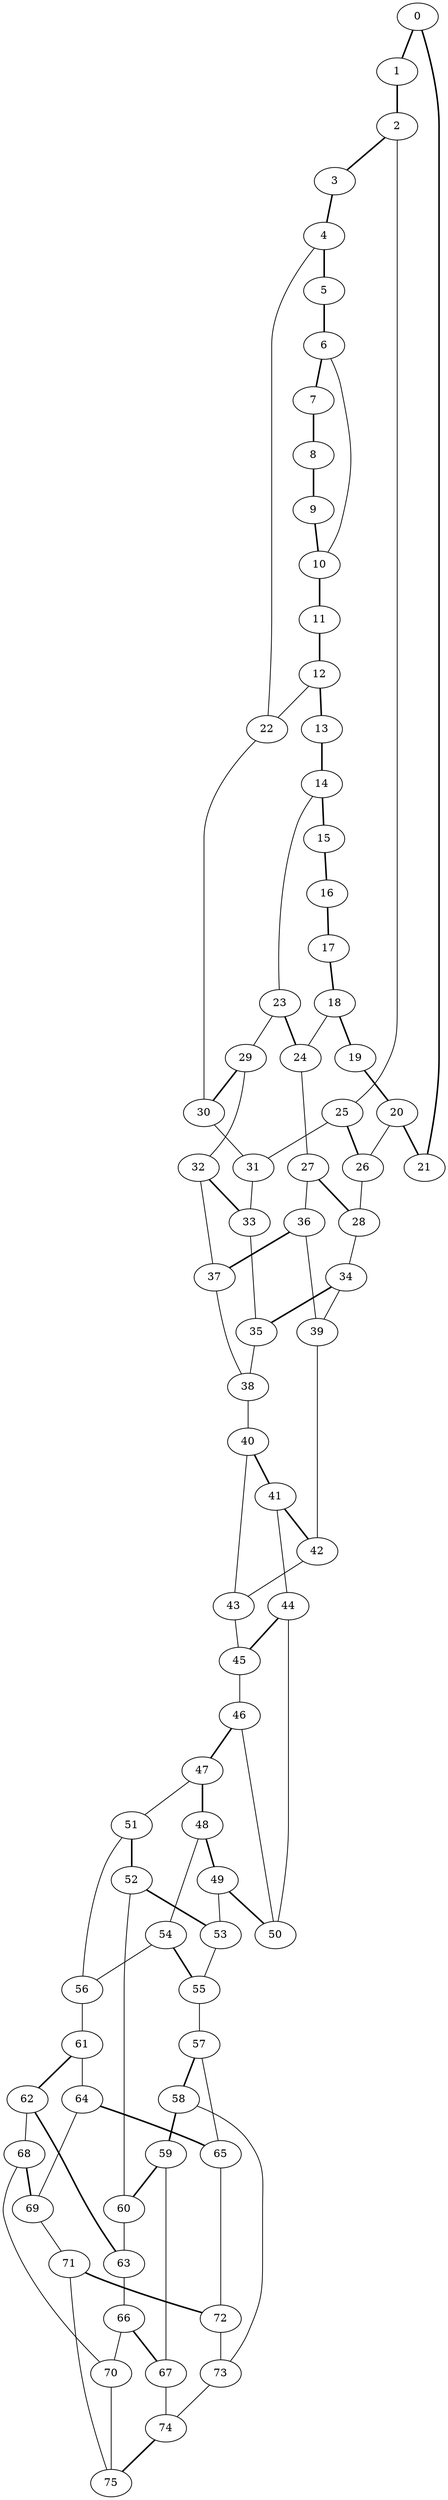 graph G {
//ID 0    A 1    B 21    C -1 level 0 angle 0
0 [ pos = " 27.00,0.00!" ];
0 -- 1[style=bold];
0 -- 21[style=bold];
//ID 1    A 2    B 0    C -1 level 0 angle 16,3636363636364
1 [ pos = " 25.91,7.61!" ];
1 -- 2[style=bold];
//ID 2    A 3    B 1    C 25 level 0 angle 32,7272727272727
2 [ pos = " 22.71,14.60!" ];
2 -- 3[style=bold];
2 -- 25;
//ID 3    A 4    B 2    C -1 level 0 angle 49,0909090909091
3 [ pos = " 17.68,20.41!" ];
3 -- 4[style=bold];
//ID 4    A 5    B 3    C 22 level 0 angle 65,4545454545455
4 [ pos = " 11.22,24.56!" ];
4 -- 5[style=bold];
4 -- 22;
//ID 5    A 6    B 4    C -1 level 0 angle 81,8181818181818
5 [ pos = " 3.84,26.73!" ];
5 -- 6[style=bold];
//ID 6    A 7    B 5    C 10 level 0 angle 98,1818181818182
6 [ pos = " -3.84,26.73!" ];
6 -- 7[style=bold];
6 -- 10;
//ID 7    A 8    B 6    C -1 level 0 angle 114,545454545455
7 [ pos = " -11.22,24.56!" ];
7 -- 8[style=bold];
//ID 8    A 9    B 7    C -1 level 0 angle 130,909090909091
8 [ pos = " -17.68,20.41!" ];
8 -- 9[style=bold];
//ID 9    A 10    B 8    C -1 level 0 angle 147,272727272727
9 [ pos = " -22.71,14.60!" ];
9 -- 10[style=bold];
//ID 10    A 11    B 9    C 6 level 0 angle 163,636363636364
10 [ pos = " -25.91,7.61!" ];
10 -- 11[style=bold];
//ID 11    A 12    B 10    C -1 level 0 angle 180
11 [ pos = " -27.00,0.00!" ];
11 -- 12[style=bold];
//ID 12    A 13    B 11    C 22 level 0 angle 196,363636363636
12 [ pos = " -25.91,-7.61!" ];
12 -- 13[style=bold];
12 -- 22;
//ID 13    A 14    B 12    C -1 level 0 angle 212,727272727273
13 [ pos = " -22.71,-14.60!" ];
13 -- 14[style=bold];
//ID 14    A 15    B 13    C 23 level 0 angle 229,090909090909
14 [ pos = " -17.68,-20.41!" ];
14 -- 15[style=bold];
14 -- 23;
//ID 15    A 16    B 14    C -1 level 0 angle 245,454545454545
15 [ pos = " -11.22,-24.56!" ];
15 -- 16[style=bold];
//ID 16    A 17    B 15    C -1 level 0 angle 261,818181818182
16 [ pos = " -3.84,-26.73!" ];
16 -- 17[style=bold];
//ID 17    A 18    B 16    C -1 level 0 angle 278,181818181818
17 [ pos = " 3.84,-26.73!" ];
17 -- 18[style=bold];
//ID 18    A 19    B 17    C 24 level 0 angle 294,545454545455
18 [ pos = " 11.22,-24.56!" ];
18 -- 19[style=bold];
18 -- 24;
//ID 19    A 20    B 18    C -1 level 0 angle 310,909090909091
19 [ pos = " 17.68,-20.41!" ];
19 -- 20[style=bold];
//ID 20    A 21    B 19    C 26 level 0 angle 327,272727272727
20 [ pos = " 22.71,-14.60!" ];
20 -- 21[style=bold];
20 -- 26;
//ID 21    A 0    B 20    C -1 level 0 angle 343,636363636364
21 [ pos = " 25.91,-7.61!" ];
//ID 22    A 12    B 4    C 30 level 1 angle 130,909090909091
22 [ pos = " -17.03,19.65!" ];
22 -- 30;
//ID 23    A 14    B 24    C 29 level 1 angle 229,090909090909
23 [ pos = " -17.03,-19.65!" ];
23 -- 24[style=bold];
23 -- 29;
//ID 24    A 23    B 18    C 27 level 2 angle 261,818181818182
24 [ pos = " -3.56,-24.75!" ];
24 -- 27;
//ID 25    A 2    B 26    C 31 level 1 angle 32,7272727272727
25 [ pos = " 21.87,14.06!" ];
25 -- 26[style=bold];
25 -- 31;
//ID 26    A 25    B 20    C 28 level 2 angle 0
26 [ pos = " 25.00,0.00!" ];
26 -- 28;
//ID 27    A 24    B 28    C 36 level 3 angle 261,818181818182
27 [ pos = " -3.42,-23.76!" ];
27 -- 28[style=bold];
27 -- 36;
//ID 28    A 27    B 26    C 34 level 4 angle 310,909090909091
28 [ pos = " 15.06,-17.38!" ];
28 -- 34;
//ID 29    A 23    B 30    C 32 level 2 angle 229,090909090909
29 [ pos = " -16.37,-18.89!" ];
29 -- 30[style=bold];
29 -- 32;
//ID 30    A 29    B 22    C 31 level 3 angle 180
30 [ pos = " -24.00,0.00!" ];
30 -- 31;
//ID 31    A 25    B 30    C 33 level 4 angle 106,363636363636
31 [ pos = " -6.48,22.07!" ];
31 -- 33;
//ID 32    A 29    B 33    C 37 level 3 angle 229,090909090909
32 [ pos = " -15.72,-18.14!" ];
32 -- 33[style=bold];
32 -- 37;
//ID 33    A 32    B 31    C 35 level 5 angle 167,727272727273
33 [ pos = " -21.50,4.68!" ];
33 -- 35;
//ID 34    A 28    B 35    C 39 level 5 angle 310,909090909091
34 [ pos = " 14.41,-16.63!" ];
34 -- 35[style=bold];
34 -- 39;
//ID 35    A 34    B 33    C 38 level 6 angle 239,318181818182
35 [ pos = " -10.72,-18.06!" ];
35 -- 38;
//ID 36    A 27    B 37    C 39 level 4 angle 261,818181818182
36 [ pos = " -3.27,-22.77!" ];
36 -- 37[style=bold];
36 -- 39;
//ID 37    A 36    B 32    C 38 level 5 angle 245,454545454545
37 [ pos = " -9.14,-20.01!" ];
37 -- 38;
//ID 38    A 35    B 37    C 40 level 7 angle 242,386363636364
38 [ pos = " -9.27,-17.72!" ];
38 -- 40;
//ID 39    A 34    B 36    C 42 level 6 angle 286,363636363636
39 [ pos = " 5.92,-20.15!" ];
39 -- 42;
//ID 40    A 38    B 41    C 43 level 8 angle 242,386363636364
40 [ pos = " -8.81,-16.84!" ];
40 -- 41[style=bold];
40 -- 43;
//ID 41    A 40    B 42    C 44 level 9 angle 242,386363636364
41 [ pos = " -8.34,-15.95!" ];
41 -- 42[style=bold];
41 -- 44;
//ID 42    A 41    B 39    C 43 level 10 angle 264,375
42 [ pos = " -1.67,-16.92!" ];
42 -- 43;
//ID 43    A 40    B 42    C 45 level 11 angle 253,380681818182
43 [ pos = " -4.58,-15.33!" ];
43 -- 45;
//ID 44    A 41    B 45    C 50 level 10 angle 242,386363636364
44 [ pos = " -7.88,-15.06!" ];
44 -- 45[style=bold];
44 -- 50;
//ID 45    A 44    B 43    C 46 level 12 angle 247,883522727273
45 [ pos = " -5.65,-13.90!" ];
45 -- 46;
//ID 46    A 45    B 47    C 50 level 13 angle 247,883522727273
46 [ pos = " -5.27,-12.97!" ];
46 -- 47[style=bold];
46 -- 50;
//ID 47    A 46    B 48    C 51 level 14 angle 247,883522727273
47 [ pos = " -4.89,-12.04!" ];
47 -- 48[style=bold];
47 -- 51;
//ID 48    A 47    B 49    C 54 level 15 angle 247,883522727273
48 [ pos = " -4.52,-11.12!" ];
48 -- 49[style=bold];
48 -- 54;
//ID 49    A 48    B 50    C 53 level 16 angle 247,883522727273
49 [ pos = " -4.14,-10.19!" ];
49 -- 50[style=bold];
49 -- 53;
//ID 50    A 49    B 44    C 46 level 11 angle 245,134943181818
50 [ pos = " -6.73,-14.52!" ];
//ID 51    A 47    B 52    C 56 level 15 angle 247,883522727273
51 [ pos = " -4.52,-11.12!" ];
51 -- 52[style=bold];
51 -- 56;
//ID 52    A 51    B 53    C 60 level 16 angle 247,883522727273
52 [ pos = " -4.14,-10.19!" ];
52 -- 53[style=bold];
52 -- 60;
//ID 53    A 52    B 49    C 55 level 17 angle 247,883522727273
53 [ pos = " -3.76,-9.26!" ];
53 -- 55;
//ID 54    A 48    B 55    C 56 level 16 angle 247,883522727273
54 [ pos = " -4.14,-10.19!" ];
54 -- 55[style=bold];
54 -- 56;
//ID 55    A 54    B 53    C 57 level 18 angle 247,883522727273
55 [ pos = " -3.39,-8.34!" ];
55 -- 57;
//ID 56    A 54    B 51    C 61 level 17 angle 247,883522727273
56 [ pos = " -3.76,-9.26!" ];
56 -- 61;
//ID 57    A 55    B 58    C 65 level 19 angle 247,883522727273
57 [ pos = " -3.01,-7.41!" ];
57 -- 58[style=bold];
57 -- 65;
//ID 58    A 57    B 59    C 73 level 20 angle 247,883522727273
58 [ pos = " -2.64,-6.48!" ];
58 -- 59[style=bold];
58 -- 73;
//ID 59    A 58    B 60    C 67 level 21 angle 247,883522727273
59 [ pos = " -2.26,-5.56!" ];
59 -- 60[style=bold];
59 -- 67;
//ID 60    A 59    B 52    C 63 level 22 angle 247,883522727273
60 [ pos = " -1.88,-4.63!" ];
60 -- 63;
//ID 61    A 56    B 62    C 64 level 18 angle 247,883522727273
61 [ pos = " -3.39,-8.34!" ];
61 -- 62[style=bold];
61 -- 64;
//ID 62    A 61    B 63    C 68 level 19 angle 247,883522727273
62 [ pos = " -3.01,-7.41!" ];
62 -- 63[style=bold];
62 -- 68;
//ID 63    A 62    B 60    C 66 level 23 angle 247,883522727273
63 [ pos = " -1.51,-3.71!" ];
63 -- 66;
//ID 64    A 61    B 65    C 69 level 19 angle 247,883522727273
64 [ pos = " -3.01,-7.41!" ];
64 -- 65[style=bold];
64 -- 69;
//ID 65    A 64    B 57    C 72 level 20 angle 247,883522727273
65 [ pos = " -2.64,-6.48!" ];
65 -- 72;
//ID 66    A 63    B 67    C 70 level 24 angle 247,883522727273
66 [ pos = " -1.13,-2.78!" ];
66 -- 67[style=bold];
66 -- 70;
//ID 67    A 66    B 59    C 74 level 25 angle 247,883522727273
67 [ pos = " -0.75,-1.85!" ];
67 -- 74;
//ID 68    A 62    B 69    C 70 level 20 angle 247,883522727273
68 [ pos = " -2.64,-6.48!" ];
68 -- 69[style=bold];
68 -- 70;
//ID 69    A 68    B 64    C 71 level 21 angle 247,883522727273
69 [ pos = " -2.26,-5.56!" ];
69 -- 71;
//ID 70    A 68    B 66    C 75 level 25 angle 247,883522727273
70 [ pos = " -0.75,-1.85!" ];
70 -- 75;
//ID 71    A 69    B 72    C 75 level 22 angle 247,883522727273
71 [ pos = " -1.88,-4.63!" ];
71 -- 72[style=bold];
71 -- 75;
//ID 72    A 71    B 65    C 73 level 23 angle 247,883522727273
72 [ pos = " -1.51,-3.71!" ];
72 -- 73;
//ID 73    A 58    B 72    C 74 level 24 angle 247,883522727273
73 [ pos = " -1.13,-2.78!" ];
73 -- 74;
//ID 74    A 67    B 75    C 73 level 26 angle 247,883522727273
74 [ pos = " -0.38,-0.93!" ];
74 -- 75[style=bold];
//ID 75    A 74    B 70    C 71 level 23 angle 247,883522727273
75 [ pos = " -1.51,-3.71!" ];
}
